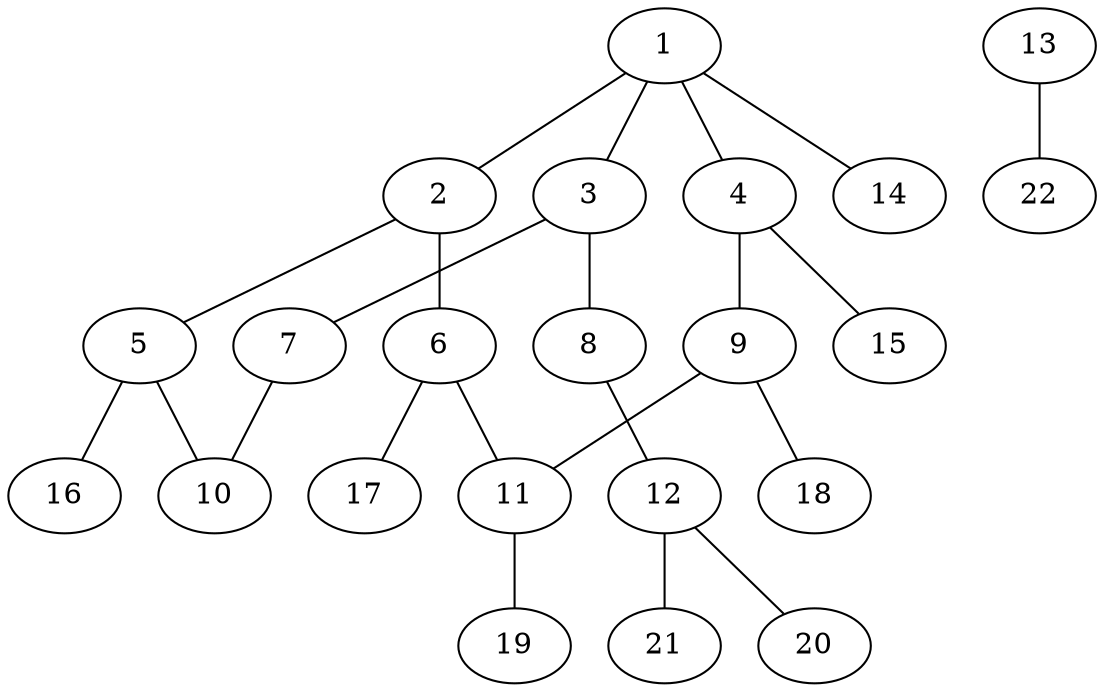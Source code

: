 graph molecule_4235 {
	1	 [chem=C];
	2	 [chem=C];
	1 -- 2	 [valence=1];
	3	 [chem=C];
	1 -- 3	 [valence=1];
	4	 [chem=C];
	1 -- 4	 [valence=1];
	14	 [chem=H];
	1 -- 14	 [valence=1];
	5	 [chem=C];
	2 -- 5	 [valence=2];
	6	 [chem=C];
	2 -- 6	 [valence=1];
	7	 [chem=N];
	3 -- 7	 [valence=1];
	8	 [chem=N];
	3 -- 8	 [valence=2];
	9	 [chem=C];
	4 -- 9	 [valence=2];
	15	 [chem=H];
	4 -- 15	 [valence=1];
	10	 [chem=N];
	5 -- 10	 [valence=1];
	16	 [chem=H];
	5 -- 16	 [valence=1];
	11	 [chem=C];
	6 -- 11	 [valence=2];
	17	 [chem=H];
	6 -- 17	 [valence=1];
	7 -- 10	 [valence=2];
	12	 [chem=N];
	8 -- 12	 [valence=1];
	9 -- 11	 [valence=1];
	18	 [chem=H];
	9 -- 18	 [valence=1];
	19	 [chem=H];
	11 -- 19	 [valence=1];
	20	 [chem=H];
	12 -- 20	 [valence=1];
	21	 [chem=H];
	12 -- 21	 [valence=1];
	13	 [chem=Cl];
	22	 [chem=H];
	13 -- 22	 [valence=1];
}
